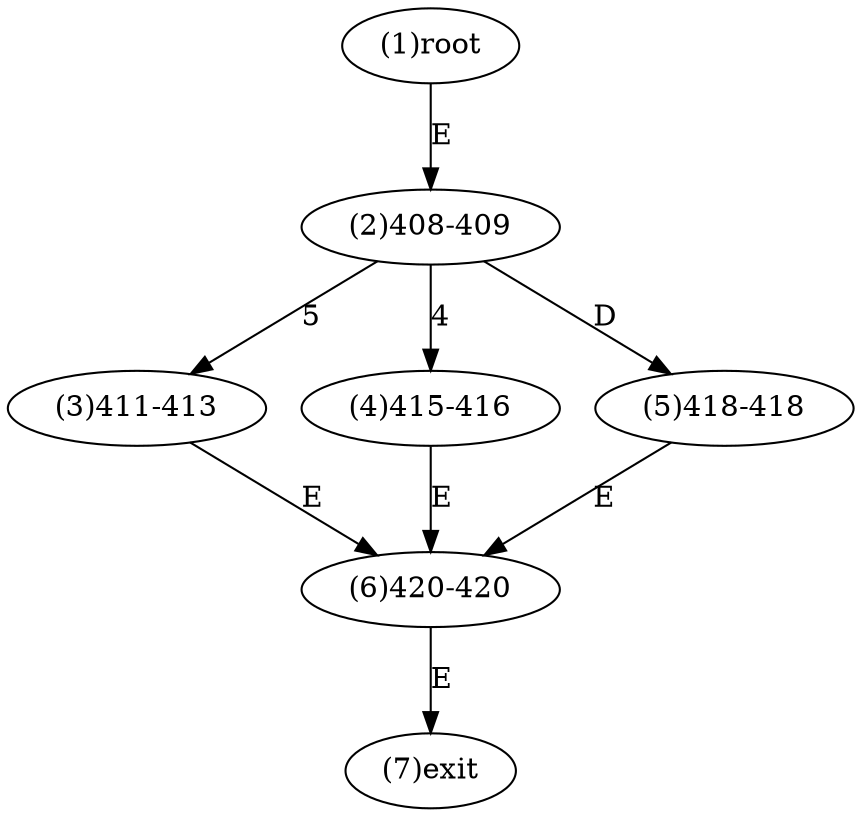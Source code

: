 digraph "" { 
1[ label="(1)root"];
2[ label="(2)408-409"];
3[ label="(3)411-413"];
4[ label="(4)415-416"];
5[ label="(5)418-418"];
6[ label="(6)420-420"];
7[ label="(7)exit"];
1->2[ label="E"];
2->4[ label="4"];
2->3[ label="5"];
2->5[ label="D"];
3->6[ label="E"];
4->6[ label="E"];
5->6[ label="E"];
6->7[ label="E"];
}